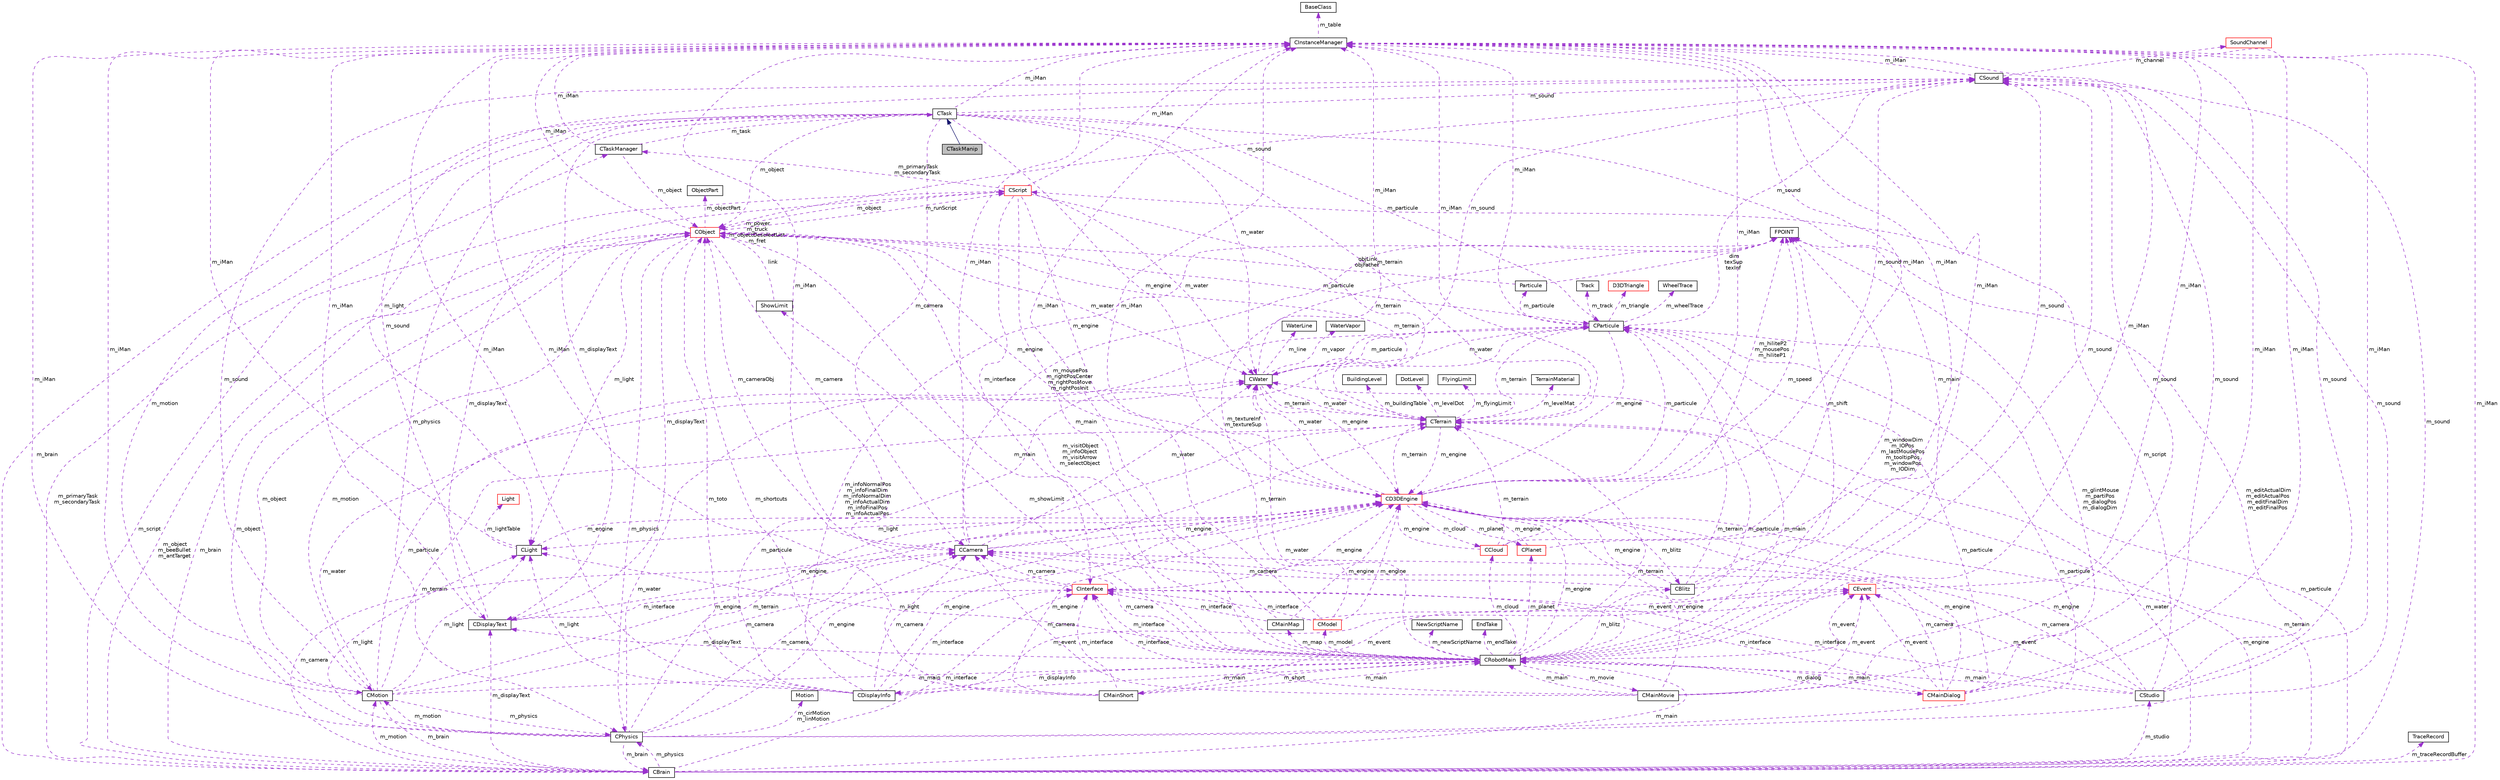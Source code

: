 digraph G
{
  edge [fontname="Helvetica",fontsize="10",labelfontname="Helvetica",labelfontsize="10"];
  node [fontname="Helvetica",fontsize="10",shape=record];
  Node1 [label="CTaskManip",height=0.2,width=0.4,color="black", fillcolor="grey75", style="filled" fontcolor="black"];
  Node2 -> Node1 [dir="back",color="midnightblue",fontsize="10",style="solid",fontname="Helvetica"];
  Node2 [label="CTask",height=0.2,width=0.4,color="black", fillcolor="white", style="filled",URL="$class_c_task.html"];
  Node3 -> Node2 [dir="back",color="darkorchid3",fontsize="10",style="dashed",label=" m_particule" ,fontname="Helvetica"];
  Node3 [label="CParticule",height=0.2,width=0.4,color="black", fillcolor="white", style="filled",URL="$class_c_particule.html"];
  Node4 -> Node3 [dir="back",color="darkorchid3",fontsize="10",style="dashed",label=" m_water" ,fontname="Helvetica"];
  Node4 [label="CWater",height=0.2,width=0.4,color="black", fillcolor="white", style="filled",URL="$class_c_water.html"];
  Node3 -> Node4 [dir="back",color="darkorchid3",fontsize="10",style="dashed",label=" m_particule" ,fontname="Helvetica"];
  Node5 -> Node4 [dir="back",color="darkorchid3",fontsize="10",style="dashed",label=" m_iMan" ,fontname="Helvetica"];
  Node5 [label="CInstanceManager",height=0.2,width=0.4,color="black", fillcolor="white", style="filled",URL="$class_c_instance_manager.html"];
  Node6 -> Node5 [dir="back",color="darkorchid3",fontsize="10",style="dashed",label=" m_table" ,fontname="Helvetica"];
  Node6 [label="BaseClass",height=0.2,width=0.4,color="black", fillcolor="white", style="filled",URL="$struct_base_class.html"];
  Node7 -> Node4 [dir="back",color="darkorchid3",fontsize="10",style="dashed",label=" m_terrain" ,fontname="Helvetica"];
  Node7 [label="CTerrain",height=0.2,width=0.4,color="black", fillcolor="white", style="filled",URL="$class_c_terrain.html"];
  Node8 -> Node7 [dir="back",color="darkorchid3",fontsize="10",style="dashed",label=" m_levelMat" ,fontname="Helvetica"];
  Node8 [label="TerrainMaterial",height=0.2,width=0.4,color="black", fillcolor="white", style="filled",URL="$struct_terrain_material.html"];
  Node4 -> Node7 [dir="back",color="darkorchid3",fontsize="10",style="dashed",label=" m_water" ,fontname="Helvetica"];
  Node9 -> Node7 [dir="back",color="darkorchid3",fontsize="10",style="dashed",label=" m_buildingTable" ,fontname="Helvetica"];
  Node9 [label="BuildingLevel",height=0.2,width=0.4,color="black", fillcolor="white", style="filled",URL="$struct_building_level.html"];
  Node5 -> Node7 [dir="back",color="darkorchid3",fontsize="10",style="dashed",label=" m_iMan" ,fontname="Helvetica"];
  Node10 -> Node7 [dir="back",color="darkorchid3",fontsize="10",style="dashed",label=" m_levelDot" ,fontname="Helvetica"];
  Node10 [label="DotLevel",height=0.2,width=0.4,color="black", fillcolor="white", style="filled",URL="$struct_dot_level.html"];
  Node11 -> Node7 [dir="back",color="darkorchid3",fontsize="10",style="dashed",label=" m_engine" ,fontname="Helvetica"];
  Node11 [label="CD3DEngine",height=0.2,width=0.4,color="red", fillcolor="white", style="filled",URL="$class_c_d3_d_engine.html"];
  Node3 -> Node11 [dir="back",color="darkorchid3",fontsize="10",style="dashed",label=" m_particule" ,fontname="Helvetica"];
  Node4 -> Node11 [dir="back",color="darkorchid3",fontsize="10",style="dashed",label=" m_water" ,fontname="Helvetica"];
  Node12 -> Node11 [dir="back",color="darkorchid3",fontsize="10",style="dashed",label=" m_blitz" ,fontname="Helvetica"];
  Node12 [label="CBlitz",height=0.2,width=0.4,color="black", fillcolor="white", style="filled",URL="$class_c_blitz.html"];
  Node13 -> Node12 [dir="back",color="darkorchid3",fontsize="10",style="dashed",label=" m_camera" ,fontname="Helvetica"];
  Node13 [label="CCamera",height=0.2,width=0.4,color="black", fillcolor="white", style="filled",URL="$class_c_camera.html"];
  Node4 -> Node13 [dir="back",color="darkorchid3",fontsize="10",style="dashed",label=" m_water" ,fontname="Helvetica"];
  Node5 -> Node13 [dir="back",color="darkorchid3",fontsize="10",style="dashed",label=" m_iMan" ,fontname="Helvetica"];
  Node7 -> Node13 [dir="back",color="darkorchid3",fontsize="10",style="dashed",label=" m_terrain" ,fontname="Helvetica"];
  Node14 -> Node13 [dir="back",color="darkorchid3",fontsize="10",style="dashed",label=" m_mousePos\nm_rightPosCenter\nm_rightPosMove\nm_rightPosInit" ,fontname="Helvetica"];
  Node14 [label="FPOINT",height=0.2,width=0.4,color="black", fillcolor="white", style="filled",URL="$struct_f_p_o_i_n_t.html"];
  Node15 -> Node13 [dir="back",color="darkorchid3",fontsize="10",style="dashed",label=" m_cameraObj" ,fontname="Helvetica"];
  Node15 [label="CObject",height=0.2,width=0.4,color="red", fillcolor="white", style="filled",URL="$class_c_object.html"];
  Node3 -> Node15 [dir="back",color="darkorchid3",fontsize="10",style="dashed",label=" m_particule" ,fontname="Helvetica"];
  Node16 -> Node15 [dir="back",color="darkorchid3",fontsize="10",style="dashed",label=" m_runScript" ,fontname="Helvetica"];
  Node16 [label="CScript",height=0.2,width=0.4,color="red", fillcolor="white", style="filled",URL="$class_c_script.html"];
  Node4 -> Node16 [dir="back",color="darkorchid3",fontsize="10",style="dashed",label=" m_water" ,fontname="Helvetica"];
  Node17 -> Node16 [dir="back",color="darkorchid3",fontsize="10",style="dashed",label=" m_primaryTask\nm_secondaryTask" ,fontname="Helvetica"];
  Node17 [label="CTaskManager",height=0.2,width=0.4,color="black", fillcolor="white", style="filled",URL="$class_c_task_manager.html"];
  Node2 -> Node17 [dir="back",color="darkorchid3",fontsize="10",style="dashed",label=" m_task" ,fontname="Helvetica"];
  Node5 -> Node17 [dir="back",color="darkorchid3",fontsize="10",style="dashed",label=" m_iMan" ,fontname="Helvetica"];
  Node15 -> Node17 [dir="back",color="darkorchid3",fontsize="10",style="dashed",label=" m_object" ,fontname="Helvetica"];
  Node18 -> Node16 [dir="back",color="darkorchid3",fontsize="10",style="dashed",label=" m_displayText" ,fontname="Helvetica"];
  Node18 [label="CDisplayText",height=0.2,width=0.4,color="black", fillcolor="white", style="filled",URL="$class_c_display_text.html"];
  Node19 -> Node18 [dir="back",color="darkorchid3",fontsize="10",style="dashed",label=" m_interface" ,fontname="Helvetica"];
  Node19 [label="CInterface",height=0.2,width=0.4,color="red", fillcolor="white", style="filled",URL="$class_c_interface.html"];
  Node13 -> Node19 [dir="back",color="darkorchid3",fontsize="10",style="dashed",label=" m_camera" ,fontname="Helvetica"];
  Node5 -> Node19 [dir="back",color="darkorchid3",fontsize="10",style="dashed",label=" m_iMan" ,fontname="Helvetica"];
  Node11 -> Node19 [dir="back",color="darkorchid3",fontsize="10",style="dashed",label=" m_engine" ,fontname="Helvetica"];
  Node5 -> Node18 [dir="back",color="darkorchid3",fontsize="10",style="dashed",label=" m_iMan" ,fontname="Helvetica"];
  Node20 -> Node18 [dir="back",color="darkorchid3",fontsize="10",style="dashed",label=" m_sound" ,fontname="Helvetica"];
  Node20 [label="CSound",height=0.2,width=0.4,color="black", fillcolor="white", style="filled",URL="$class_c_sound.html"];
  Node5 -> Node20 [dir="back",color="darkorchid3",fontsize="10",style="dashed",label=" m_iMan" ,fontname="Helvetica"];
  Node21 -> Node20 [dir="back",color="darkorchid3",fontsize="10",style="dashed",label=" m_channel" ,fontname="Helvetica"];
  Node21 [label="SoundChannel",height=0.2,width=0.4,color="red", fillcolor="white", style="filled",URL="$struct_sound_channel.html"];
  Node11 -> Node18 [dir="back",color="darkorchid3",fontsize="10",style="dashed",label=" m_engine" ,fontname="Helvetica"];
  Node22 -> Node16 [dir="back",color="darkorchid3",fontsize="10",style="dashed",label=" m_main" ,fontname="Helvetica"];
  Node22 [label="CRobotMain",height=0.2,width=0.4,color="black", fillcolor="white", style="filled",URL="$class_c_robot_main.html"];
  Node3 -> Node22 [dir="back",color="darkorchid3",fontsize="10",style="dashed",label=" m_particule" ,fontname="Helvetica"];
  Node4 -> Node22 [dir="back",color="darkorchid3",fontsize="10",style="dashed",label=" m_water" ,fontname="Helvetica"];
  Node23 -> Node22 [dir="back",color="darkorchid3",fontsize="10",style="dashed",label=" m_showLimit" ,fontname="Helvetica"];
  Node23 [label="ShowLimit",height=0.2,width=0.4,color="black", fillcolor="white", style="filled",URL="$struct_show_limit.html"];
  Node15 -> Node23 [dir="back",color="darkorchid3",fontsize="10",style="dashed",label=" link" ,fontname="Helvetica"];
  Node24 -> Node22 [dir="back",color="darkorchid3",fontsize="10",style="dashed",label=" m_light" ,fontname="Helvetica"];
  Node24 [label="CLight",height=0.2,width=0.4,color="black", fillcolor="white", style="filled",URL="$class_c_light.html"];
  Node25 -> Node24 [dir="back",color="darkorchid3",fontsize="10",style="dashed",label=" m_lightTable" ,fontname="Helvetica"];
  Node25 [label="Light",height=0.2,width=0.4,color="red", fillcolor="white", style="filled",URL="$struct_light.html"];
  Node5 -> Node24 [dir="back",color="darkorchid3",fontsize="10",style="dashed",label=" m_iMan" ,fontname="Helvetica"];
  Node11 -> Node24 [dir="back",color="darkorchid3",fontsize="10",style="dashed",label=" m_engine" ,fontname="Helvetica"];
  Node12 -> Node22 [dir="back",color="darkorchid3",fontsize="10",style="dashed",label=" m_blitz" ,fontname="Helvetica"];
  Node26 -> Node22 [dir="back",color="darkorchid3",fontsize="10",style="dashed",label=" m_cloud" ,fontname="Helvetica"];
  Node26 [label="CCloud",height=0.2,width=0.4,color="red", fillcolor="white", style="filled",URL="$class_c_cloud.html"];
  Node5 -> Node26 [dir="back",color="darkorchid3",fontsize="10",style="dashed",label=" m_iMan" ,fontname="Helvetica"];
  Node7 -> Node26 [dir="back",color="darkorchid3",fontsize="10",style="dashed",label=" m_terrain" ,fontname="Helvetica"];
  Node14 -> Node26 [dir="back",color="darkorchid3",fontsize="10",style="dashed",label=" m_speed" ,fontname="Helvetica"];
  Node11 -> Node26 [dir="back",color="darkorchid3",fontsize="10",style="dashed",label=" m_engine" ,fontname="Helvetica"];
  Node27 -> Node22 [dir="back",color="darkorchid3",fontsize="10",style="dashed",label=" m_dialog" ,fontname="Helvetica"];
  Node27 [label="CMainDialog",height=0.2,width=0.4,color="red", fillcolor="white", style="filled",URL="$class_c_main_dialog.html"];
  Node3 -> Node27 [dir="back",color="darkorchid3",fontsize="10",style="dashed",label=" m_particule" ,fontname="Helvetica"];
  Node13 -> Node27 [dir="back",color="darkorchid3",fontsize="10",style="dashed",label=" m_camera" ,fontname="Helvetica"];
  Node19 -> Node27 [dir="back",color="darkorchid3",fontsize="10",style="dashed",label=" m_interface" ,fontname="Helvetica"];
  Node22 -> Node27 [dir="back",color="darkorchid3",fontsize="10",style="dashed",label=" m_main" ,fontname="Helvetica"];
  Node5 -> Node27 [dir="back",color="darkorchid3",fontsize="10",style="dashed",label=" m_iMan" ,fontname="Helvetica"];
  Node28 -> Node27 [dir="back",color="darkorchid3",fontsize="10",style="dashed",label=" m_event" ,fontname="Helvetica"];
  Node28 [label="CEvent",height=0.2,width=0.4,color="red", fillcolor="white", style="filled",URL="$class_c_event.html"];
  Node5 -> Node28 [dir="back",color="darkorchid3",fontsize="10",style="dashed",label=" m_iMan" ,fontname="Helvetica"];
  Node14 -> Node27 [dir="back",color="darkorchid3",fontsize="10",style="dashed",label=" m_glintMouse\nm_partiPos\nm_dialogPos\nm_dialogDim" ,fontname="Helvetica"];
  Node20 -> Node27 [dir="back",color="darkorchid3",fontsize="10",style="dashed",label=" m_sound" ,fontname="Helvetica"];
  Node11 -> Node27 [dir="back",color="darkorchid3",fontsize="10",style="dashed",label=" m_engine" ,fontname="Helvetica"];
  Node13 -> Node22 [dir="back",color="darkorchid3",fontsize="10",style="dashed",label=" m_camera" ,fontname="Helvetica"];
  Node29 -> Node22 [dir="back",color="darkorchid3",fontsize="10",style="dashed",label=" m_movie" ,fontname="Helvetica"];
  Node29 [label="CMainMovie",height=0.2,width=0.4,color="black", fillcolor="white", style="filled",URL="$class_c_main_movie.html"];
  Node13 -> Node29 [dir="back",color="darkorchid3",fontsize="10",style="dashed",label=" m_camera" ,fontname="Helvetica"];
  Node22 -> Node29 [dir="back",color="darkorchid3",fontsize="10",style="dashed",label=" m_main" ,fontname="Helvetica"];
  Node19 -> Node29 [dir="back",color="darkorchid3",fontsize="10",style="dashed",label=" m_interface" ,fontname="Helvetica"];
  Node5 -> Node29 [dir="back",color="darkorchid3",fontsize="10",style="dashed",label=" m_iMan" ,fontname="Helvetica"];
  Node28 -> Node29 [dir="back",color="darkorchid3",fontsize="10",style="dashed",label=" m_event" ,fontname="Helvetica"];
  Node20 -> Node29 [dir="back",color="darkorchid3",fontsize="10",style="dashed",label=" m_sound" ,fontname="Helvetica"];
  Node11 -> Node29 [dir="back",color="darkorchid3",fontsize="10",style="dashed",label=" m_engine" ,fontname="Helvetica"];
  Node18 -> Node22 [dir="back",color="darkorchid3",fontsize="10",style="dashed",label=" m_displayText" ,fontname="Helvetica"];
  Node19 -> Node22 [dir="back",color="darkorchid3",fontsize="10",style="dashed",label=" m_interface" ,fontname="Helvetica"];
  Node30 -> Node22 [dir="back",color="darkorchid3",fontsize="10",style="dashed",label=" m_model" ,fontname="Helvetica"];
  Node30 [label="CModel",height=0.2,width=0.4,color="red", fillcolor="white", style="filled",URL="$class_c_model.html"];
  Node19 -> Node30 [dir="back",color="darkorchid3",fontsize="10",style="dashed",label=" m_interface" ,fontname="Helvetica"];
  Node5 -> Node30 [dir="back",color="darkorchid3",fontsize="10",style="dashed",label=" m_iMan" ,fontname="Helvetica"];
  Node14 -> Node30 [dir="back",color="darkorchid3",fontsize="10",style="dashed",label=" m_textureInf\nm_textureSup" ,fontname="Helvetica"];
  Node11 -> Node30 [dir="back",color="darkorchid3",fontsize="10",style="dashed",label=" m_engine" ,fontname="Helvetica"];
  Node5 -> Node22 [dir="back",color="darkorchid3",fontsize="10",style="dashed",label=" m_iMan" ,fontname="Helvetica"];
  Node31 -> Node22 [dir="back",color="darkorchid3",fontsize="10",style="dashed",label=" m_newScriptName" ,fontname="Helvetica"];
  Node31 [label="NewScriptName",height=0.2,width=0.4,color="black", fillcolor="white", style="filled",URL="$struct_new_script_name.html"];
  Node28 -> Node22 [dir="back",color="darkorchid3",fontsize="10",style="dashed",label=" m_event" ,fontname="Helvetica"];
  Node7 -> Node22 [dir="back",color="darkorchid3",fontsize="10",style="dashed",label=" m_terrain" ,fontname="Helvetica"];
  Node14 -> Node22 [dir="back",color="darkorchid3",fontsize="10",style="dashed",label=" m_windowDim\nm_IOPos\nm_lastMousePos\nm_tooltipPos\nm_windowPos\nm_IODim" ,fontname="Helvetica"];
  Node32 -> Node22 [dir="back",color="darkorchid3",fontsize="10",style="dashed",label=" m_short" ,fontname="Helvetica"];
  Node32 [label="CMainShort",height=0.2,width=0.4,color="black", fillcolor="white", style="filled",URL="$class_c_main_short.html"];
  Node22 -> Node32 [dir="back",color="darkorchid3",fontsize="10",style="dashed",label=" m_main" ,fontname="Helvetica"];
  Node19 -> Node32 [dir="back",color="darkorchid3",fontsize="10",style="dashed",label=" m_interface" ,fontname="Helvetica"];
  Node5 -> Node32 [dir="back",color="darkorchid3",fontsize="10",style="dashed",label=" m_iMan" ,fontname="Helvetica"];
  Node28 -> Node32 [dir="back",color="darkorchid3",fontsize="10",style="dashed",label=" m_event" ,fontname="Helvetica"];
  Node15 -> Node32 [dir="back",color="darkorchid3",fontsize="10",style="dashed",label=" m_shortcuts" ,fontname="Helvetica"];
  Node11 -> Node32 [dir="back",color="darkorchid3",fontsize="10",style="dashed",label=" m_engine" ,fontname="Helvetica"];
  Node20 -> Node22 [dir="back",color="darkorchid3",fontsize="10",style="dashed",label=" m_sound" ,fontname="Helvetica"];
  Node33 -> Node22 [dir="back",color="darkorchid3",fontsize="10",style="dashed",label=" m_planet" ,fontname="Helvetica"];
  Node33 [label="CPlanet",height=0.2,width=0.4,color="red", fillcolor="white", style="filled",URL="$class_c_planet.html"];
  Node5 -> Node33 [dir="back",color="darkorchid3",fontsize="10",style="dashed",label=" m_iMan" ,fontname="Helvetica"];
  Node11 -> Node33 [dir="back",color="darkorchid3",fontsize="10",style="dashed",label=" m_engine" ,fontname="Helvetica"];
  Node15 -> Node22 [dir="back",color="darkorchid3",fontsize="10",style="dashed",label=" m_visitObject\nm_infoObject\nm_visitArrow\nm_selectObject" ,fontname="Helvetica"];
  Node11 -> Node22 [dir="back",color="darkorchid3",fontsize="10",style="dashed",label=" m_engine" ,fontname="Helvetica"];
  Node34 -> Node22 [dir="back",color="darkorchid3",fontsize="10",style="dashed",label=" m_endTake" ,fontname="Helvetica"];
  Node34 [label="EndTake",height=0.2,width=0.4,color="black", fillcolor="white", style="filled",URL="$struct_end_take.html"];
  Node35 -> Node22 [dir="back",color="darkorchid3",fontsize="10",style="dashed",label=" m_displayInfo" ,fontname="Helvetica"];
  Node35 [label="CDisplayInfo",height=0.2,width=0.4,color="black", fillcolor="white", style="filled",URL="$class_c_display_info.html"];
  Node3 -> Node35 [dir="back",color="darkorchid3",fontsize="10",style="dashed",label=" m_particule" ,fontname="Helvetica"];
  Node24 -> Node35 [dir="back",color="darkorchid3",fontsize="10",style="dashed",label=" m_light" ,fontname="Helvetica"];
  Node13 -> Node35 [dir="back",color="darkorchid3",fontsize="10",style="dashed",label=" m_camera" ,fontname="Helvetica"];
  Node19 -> Node35 [dir="back",color="darkorchid3",fontsize="10",style="dashed",label=" m_interface" ,fontname="Helvetica"];
  Node22 -> Node35 [dir="back",color="darkorchid3",fontsize="10",style="dashed",label=" m_main" ,fontname="Helvetica"];
  Node5 -> Node35 [dir="back",color="darkorchid3",fontsize="10",style="dashed",label=" m_iMan" ,fontname="Helvetica"];
  Node28 -> Node35 [dir="back",color="darkorchid3",fontsize="10",style="dashed",label=" m_event" ,fontname="Helvetica"];
  Node14 -> Node35 [dir="back",color="darkorchid3",fontsize="10",style="dashed",label=" m_infoNormalPos\nm_infoFinalDim\nm_infoNormalDim\nm_infoActualDim\nm_infoFinalPos\nm_infoActualPos" ,fontname="Helvetica"];
  Node15 -> Node35 [dir="back",color="darkorchid3",fontsize="10",style="dashed",label=" m_toto" ,fontname="Helvetica"];
  Node11 -> Node35 [dir="back",color="darkorchid3",fontsize="10",style="dashed",label=" m_engine" ,fontname="Helvetica"];
  Node36 -> Node22 [dir="back",color="darkorchid3",fontsize="10",style="dashed",label=" m_map" ,fontname="Helvetica"];
  Node36 [label="CMainMap",height=0.2,width=0.4,color="black", fillcolor="white", style="filled",URL="$class_c_main_map.html"];
  Node19 -> Node36 [dir="back",color="darkorchid3",fontsize="10",style="dashed",label=" m_interface" ,fontname="Helvetica"];
  Node5 -> Node36 [dir="back",color="darkorchid3",fontsize="10",style="dashed",label=" m_iMan" ,fontname="Helvetica"];
  Node28 -> Node36 [dir="back",color="darkorchid3",fontsize="10",style="dashed",label=" m_event" ,fontname="Helvetica"];
  Node11 -> Node36 [dir="back",color="darkorchid3",fontsize="10",style="dashed",label=" m_engine" ,fontname="Helvetica"];
  Node19 -> Node16 [dir="back",color="darkorchid3",fontsize="10",style="dashed",label=" m_interface" ,fontname="Helvetica"];
  Node5 -> Node16 [dir="back",color="darkorchid3",fontsize="10",style="dashed",label=" m_iMan" ,fontname="Helvetica"];
  Node7 -> Node16 [dir="back",color="darkorchid3",fontsize="10",style="dashed",label=" m_terrain" ,fontname="Helvetica"];
  Node15 -> Node16 [dir="back",color="darkorchid3",fontsize="10",style="dashed",label=" m_object" ,fontname="Helvetica"];
  Node11 -> Node16 [dir="back",color="darkorchid3",fontsize="10",style="dashed",label=" m_engine" ,fontname="Helvetica"];
  Node4 -> Node15 [dir="back",color="darkorchid3",fontsize="10",style="dashed",label=" m_water" ,fontname="Helvetica"];
  Node24 -> Node15 [dir="back",color="darkorchid3",fontsize="10",style="dashed",label=" m_light" ,fontname="Helvetica"];
  Node37 -> Node15 [dir="back",color="darkorchid3",fontsize="10",style="dashed",label=" m_brain" ,fontname="Helvetica"];
  Node37 [label="CBrain",height=0.2,width=0.4,color="black", fillcolor="white", style="filled",URL="$class_c_brain.html"];
  Node3 -> Node37 [dir="back",color="darkorchid3",fontsize="10",style="dashed",label=" m_particule" ,fontname="Helvetica"];
  Node16 -> Node37 [dir="back",color="darkorchid3",fontsize="10",style="dashed",label=" m_script" ,fontname="Helvetica"];
  Node4 -> Node37 [dir="back",color="darkorchid3",fontsize="10",style="dashed",label=" m_water" ,fontname="Helvetica"];
  Node17 -> Node37 [dir="back",color="darkorchid3",fontsize="10",style="dashed",label=" m_primaryTask\nm_secondaryTask" ,fontname="Helvetica"];
  Node13 -> Node37 [dir="back",color="darkorchid3",fontsize="10",style="dashed",label=" m_camera" ,fontname="Helvetica"];
  Node18 -> Node37 [dir="back",color="darkorchid3",fontsize="10",style="dashed",label=" m_displayText" ,fontname="Helvetica"];
  Node22 -> Node37 [dir="back",color="darkorchid3",fontsize="10",style="dashed",label=" m_main" ,fontname="Helvetica"];
  Node19 -> Node37 [dir="back",color="darkorchid3",fontsize="10",style="dashed",label=" m_interface" ,fontname="Helvetica"];
  Node5 -> Node37 [dir="back",color="darkorchid3",fontsize="10",style="dashed",label=" m_iMan" ,fontname="Helvetica"];
  Node7 -> Node37 [dir="back",color="darkorchid3",fontsize="10",style="dashed",label=" m_terrain" ,fontname="Helvetica"];
  Node38 -> Node37 [dir="back",color="darkorchid3",fontsize="10",style="dashed",label=" m_physics" ,fontname="Helvetica"];
  Node38 [label="CPhysics",height=0.2,width=0.4,color="black", fillcolor="white", style="filled",URL="$class_c_physics.html"];
  Node3 -> Node38 [dir="back",color="darkorchid3",fontsize="10",style="dashed",label=" m_particule" ,fontname="Helvetica"];
  Node4 -> Node38 [dir="back",color="darkorchid3",fontsize="10",style="dashed",label=" m_water" ,fontname="Helvetica"];
  Node24 -> Node38 [dir="back",color="darkorchid3",fontsize="10",style="dashed",label=" m_light" ,fontname="Helvetica"];
  Node37 -> Node38 [dir="back",color="darkorchid3",fontsize="10",style="dashed",label=" m_brain" ,fontname="Helvetica"];
  Node13 -> Node38 [dir="back",color="darkorchid3",fontsize="10",style="dashed",label=" m_camera" ,fontname="Helvetica"];
  Node39 -> Node38 [dir="back",color="darkorchid3",fontsize="10",style="dashed",label=" m_cirMotion\nm_linMotion" ,fontname="Helvetica"];
  Node39 [label="Motion",height=0.2,width=0.4,color="black", fillcolor="white", style="filled",URL="$struct_motion.html"];
  Node5 -> Node38 [dir="back",color="darkorchid3",fontsize="10",style="dashed",label=" m_iMan" ,fontname="Helvetica"];
  Node7 -> Node38 [dir="back",color="darkorchid3",fontsize="10",style="dashed",label=" m_terrain" ,fontname="Helvetica"];
  Node20 -> Node38 [dir="back",color="darkorchid3",fontsize="10",style="dashed",label=" m_sound" ,fontname="Helvetica"];
  Node40 -> Node38 [dir="back",color="darkorchid3",fontsize="10",style="dashed",label=" m_motion" ,fontname="Helvetica"];
  Node40 [label="CMotion",height=0.2,width=0.4,color="black", fillcolor="white", style="filled",URL="$class_c_motion.html"];
  Node3 -> Node40 [dir="back",color="darkorchid3",fontsize="10",style="dashed",label=" m_particule" ,fontname="Helvetica"];
  Node4 -> Node40 [dir="back",color="darkorchid3",fontsize="10",style="dashed",label=" m_water" ,fontname="Helvetica"];
  Node24 -> Node40 [dir="back",color="darkorchid3",fontsize="10",style="dashed",label=" m_light" ,fontname="Helvetica"];
  Node37 -> Node40 [dir="back",color="darkorchid3",fontsize="10",style="dashed",label=" m_brain" ,fontname="Helvetica"];
  Node13 -> Node40 [dir="back",color="darkorchid3",fontsize="10",style="dashed",label=" m_camera" ,fontname="Helvetica"];
  Node22 -> Node40 [dir="back",color="darkorchid3",fontsize="10",style="dashed",label=" m_main" ,fontname="Helvetica"];
  Node5 -> Node40 [dir="back",color="darkorchid3",fontsize="10",style="dashed",label=" m_iMan" ,fontname="Helvetica"];
  Node7 -> Node40 [dir="back",color="darkorchid3",fontsize="10",style="dashed",label=" m_terrain" ,fontname="Helvetica"];
  Node38 -> Node40 [dir="back",color="darkorchid3",fontsize="10",style="dashed",label=" m_physics" ,fontname="Helvetica"];
  Node20 -> Node40 [dir="back",color="darkorchid3",fontsize="10",style="dashed",label=" m_sound" ,fontname="Helvetica"];
  Node15 -> Node40 [dir="back",color="darkorchid3",fontsize="10",style="dashed",label=" m_object" ,fontname="Helvetica"];
  Node11 -> Node40 [dir="back",color="darkorchid3",fontsize="10",style="dashed",label=" m_engine" ,fontname="Helvetica"];
  Node15 -> Node38 [dir="back",color="darkorchid3",fontsize="10",style="dashed",label=" m_object" ,fontname="Helvetica"];
  Node11 -> Node38 [dir="back",color="darkorchid3",fontsize="10",style="dashed",label=" m_engine" ,fontname="Helvetica"];
  Node20 -> Node37 [dir="back",color="darkorchid3",fontsize="10",style="dashed",label=" m_sound" ,fontname="Helvetica"];
  Node41 -> Node37 [dir="back",color="darkorchid3",fontsize="10",style="dashed",label=" m_studio" ,fontname="Helvetica"];
  Node41 [label="CStudio",height=0.2,width=0.4,color="black", fillcolor="white", style="filled",URL="$class_c_studio.html"];
  Node16 -> Node41 [dir="back",color="darkorchid3",fontsize="10",style="dashed",label=" m_script" ,fontname="Helvetica"];
  Node13 -> Node41 [dir="back",color="darkorchid3",fontsize="10",style="dashed",label=" m_camera" ,fontname="Helvetica"];
  Node19 -> Node41 [dir="back",color="darkorchid3",fontsize="10",style="dashed",label=" m_interface" ,fontname="Helvetica"];
  Node22 -> Node41 [dir="back",color="darkorchid3",fontsize="10",style="dashed",label=" m_main" ,fontname="Helvetica"];
  Node5 -> Node41 [dir="back",color="darkorchid3",fontsize="10",style="dashed",label=" m_iMan" ,fontname="Helvetica"];
  Node28 -> Node41 [dir="back",color="darkorchid3",fontsize="10",style="dashed",label=" m_event" ,fontname="Helvetica"];
  Node14 -> Node41 [dir="back",color="darkorchid3",fontsize="10",style="dashed",label=" m_editActualDim\nm_editActualPos\nm_editFinalDim\nm_editFinalPos" ,fontname="Helvetica"];
  Node20 -> Node41 [dir="back",color="darkorchid3",fontsize="10",style="dashed",label=" m_sound" ,fontname="Helvetica"];
  Node11 -> Node41 [dir="back",color="darkorchid3",fontsize="10",style="dashed",label=" m_engine" ,fontname="Helvetica"];
  Node40 -> Node37 [dir="back",color="darkorchid3",fontsize="10",style="dashed",label=" m_motion" ,fontname="Helvetica"];
  Node15 -> Node37 [dir="back",color="darkorchid3",fontsize="10",style="dashed",label=" m_object\nm_beeBullet\nm_antTarget" ,fontname="Helvetica"];
  Node11 -> Node37 [dir="back",color="darkorchid3",fontsize="10",style="dashed",label=" m_engine" ,fontname="Helvetica"];
  Node42 -> Node37 [dir="back",color="darkorchid3",fontsize="10",style="dashed",label=" m_traceRecordBuffer" ,fontname="Helvetica"];
  Node42 [label="TraceRecord",height=0.2,width=0.4,color="black", fillcolor="white", style="filled",URL="$struct_trace_record.html"];
  Node13 -> Node15 [dir="back",color="darkorchid3",fontsize="10",style="dashed",label=" m_camera" ,fontname="Helvetica"];
  Node18 -> Node15 [dir="back",color="darkorchid3",fontsize="10",style="dashed",label=" m_displayText" ,fontname="Helvetica"];
  Node43 -> Node15 [dir="back",color="darkorchid3",fontsize="10",style="dashed",label=" m_objectPart" ,fontname="Helvetica"];
  Node43 [label="ObjectPart",height=0.2,width=0.4,color="black", fillcolor="white", style="filled",URL="$struct_object_part.html"];
  Node22 -> Node15 [dir="back",color="darkorchid3",fontsize="10",style="dashed",label=" m_main" ,fontname="Helvetica"];
  Node5 -> Node15 [dir="back",color="darkorchid3",fontsize="10",style="dashed",label=" m_iMan" ,fontname="Helvetica"];
  Node7 -> Node15 [dir="back",color="darkorchid3",fontsize="10",style="dashed",label=" m_terrain" ,fontname="Helvetica"];
  Node38 -> Node15 [dir="back",color="darkorchid3",fontsize="10",style="dashed",label=" m_physics" ,fontname="Helvetica"];
  Node20 -> Node15 [dir="back",color="darkorchid3",fontsize="10",style="dashed",label=" m_sound" ,fontname="Helvetica"];
  Node40 -> Node15 [dir="back",color="darkorchid3",fontsize="10",style="dashed",label=" m_motion" ,fontname="Helvetica"];
  Node15 -> Node15 [dir="back",color="darkorchid3",fontsize="10",style="dashed",label=" m_power\nm_truck\nm_objectDeselectList\nm_fret" ,fontname="Helvetica"];
  Node11 -> Node15 [dir="back",color="darkorchid3",fontsize="10",style="dashed",label=" m_engine" ,fontname="Helvetica"];
  Node11 -> Node13 [dir="back",color="darkorchid3",fontsize="10",style="dashed",label=" m_engine" ,fontname="Helvetica"];
  Node5 -> Node12 [dir="back",color="darkorchid3",fontsize="10",style="dashed",label=" m_iMan" ,fontname="Helvetica"];
  Node7 -> Node12 [dir="back",color="darkorchid3",fontsize="10",style="dashed",label=" m_terrain" ,fontname="Helvetica"];
  Node14 -> Node12 [dir="back",color="darkorchid3",fontsize="10",style="dashed",label=" m_shift" ,fontname="Helvetica"];
  Node20 -> Node12 [dir="back",color="darkorchid3",fontsize="10",style="dashed",label=" m_sound" ,fontname="Helvetica"];
  Node11 -> Node12 [dir="back",color="darkorchid3",fontsize="10",style="dashed",label=" m_engine" ,fontname="Helvetica"];
  Node24 -> Node11 [dir="back",color="darkorchid3",fontsize="10",style="dashed",label=" m_light" ,fontname="Helvetica"];
  Node26 -> Node11 [dir="back",color="darkorchid3",fontsize="10",style="dashed",label=" m_cloud" ,fontname="Helvetica"];
  Node5 -> Node11 [dir="back",color="darkorchid3",fontsize="10",style="dashed",label=" m_iMan" ,fontname="Helvetica"];
  Node7 -> Node11 [dir="back",color="darkorchid3",fontsize="10",style="dashed",label=" m_terrain" ,fontname="Helvetica"];
  Node14 -> Node11 [dir="back",color="darkorchid3",fontsize="10",style="dashed",label=" m_hiliteP2\nm_mousePos\nm_hiliteP1" ,fontname="Helvetica"];
  Node20 -> Node11 [dir="back",color="darkorchid3",fontsize="10",style="dashed",label=" m_sound" ,fontname="Helvetica"];
  Node33 -> Node11 [dir="back",color="darkorchid3",fontsize="10",style="dashed",label=" m_planet" ,fontname="Helvetica"];
  Node44 -> Node7 [dir="back",color="darkorchid3",fontsize="10",style="dashed",label=" m_flyingLimit" ,fontname="Helvetica"];
  Node44 [label="FlyingLimit",height=0.2,width=0.4,color="black", fillcolor="white", style="filled",URL="$struct_flying_limit.html"];
  Node45 -> Node4 [dir="back",color="darkorchid3",fontsize="10",style="dashed",label=" m_line" ,fontname="Helvetica"];
  Node45 [label="WaterLine",height=0.2,width=0.4,color="black", fillcolor="white", style="filled",URL="$struct_water_line.html"];
  Node20 -> Node4 [dir="back",color="darkorchid3",fontsize="10",style="dashed",label=" m_sound" ,fontname="Helvetica"];
  Node46 -> Node4 [dir="back",color="darkorchid3",fontsize="10",style="dashed",label=" m_vapor" ,fontname="Helvetica"];
  Node46 [label="WaterVapor",height=0.2,width=0.4,color="black", fillcolor="white", style="filled",URL="$struct_water_vapor.html"];
  Node11 -> Node4 [dir="back",color="darkorchid3",fontsize="10",style="dashed",label=" m_engine" ,fontname="Helvetica"];
  Node22 -> Node3 [dir="back",color="darkorchid3",fontsize="10",style="dashed",label=" m_main" ,fontname="Helvetica"];
  Node5 -> Node3 [dir="back",color="darkorchid3",fontsize="10",style="dashed",label=" m_iMan" ,fontname="Helvetica"];
  Node47 -> Node3 [dir="back",color="darkorchid3",fontsize="10",style="dashed",label=" m_track" ,fontname="Helvetica"];
  Node47 [label="Track",height=0.2,width=0.4,color="black", fillcolor="white", style="filled",URL="$struct_track.html"];
  Node48 -> Node3 [dir="back",color="darkorchid3",fontsize="10",style="dashed",label=" m_particule" ,fontname="Helvetica"];
  Node48 [label="Particule",height=0.2,width=0.4,color="black", fillcolor="white", style="filled",URL="$struct_particule.html"];
  Node14 -> Node48 [dir="back",color="darkorchid3",fontsize="10",style="dashed",label=" dim\ntexSup\ntexInf" ,fontname="Helvetica"];
  Node15 -> Node48 [dir="back",color="darkorchid3",fontsize="10",style="dashed",label=" objLink\nobjFather" ,fontname="Helvetica"];
  Node7 -> Node3 [dir="back",color="darkorchid3",fontsize="10",style="dashed",label=" m_terrain" ,fontname="Helvetica"];
  Node20 -> Node3 [dir="back",color="darkorchid3",fontsize="10",style="dashed",label=" m_sound" ,fontname="Helvetica"];
  Node49 -> Node3 [dir="back",color="darkorchid3",fontsize="10",style="dashed",label=" m_triangle" ,fontname="Helvetica"];
  Node49 [label="D3DTriangle",height=0.2,width=0.4,color="red", fillcolor="white", style="filled",URL="$struct_d3_d_triangle.html"];
  Node11 -> Node3 [dir="back",color="darkorchid3",fontsize="10",style="dashed",label=" m_engine" ,fontname="Helvetica"];
  Node50 -> Node3 [dir="back",color="darkorchid3",fontsize="10",style="dashed",label=" m_wheelTrace" ,fontname="Helvetica"];
  Node50 [label="WheelTrace",height=0.2,width=0.4,color="black", fillcolor="white", style="filled",URL="$struct_wheel_trace.html"];
  Node4 -> Node2 [dir="back",color="darkorchid3",fontsize="10",style="dashed",label=" m_water" ,fontname="Helvetica"];
  Node24 -> Node2 [dir="back",color="darkorchid3",fontsize="10",style="dashed",label=" m_light" ,fontname="Helvetica"];
  Node37 -> Node2 [dir="back",color="darkorchid3",fontsize="10",style="dashed",label=" m_brain" ,fontname="Helvetica"];
  Node13 -> Node2 [dir="back",color="darkorchid3",fontsize="10",style="dashed",label=" m_camera" ,fontname="Helvetica"];
  Node18 -> Node2 [dir="back",color="darkorchid3",fontsize="10",style="dashed",label=" m_displayText" ,fontname="Helvetica"];
  Node22 -> Node2 [dir="back",color="darkorchid3",fontsize="10",style="dashed",label=" m_main" ,fontname="Helvetica"];
  Node5 -> Node2 [dir="back",color="darkorchid3",fontsize="10",style="dashed",label=" m_iMan" ,fontname="Helvetica"];
  Node7 -> Node2 [dir="back",color="darkorchid3",fontsize="10",style="dashed",label=" m_terrain" ,fontname="Helvetica"];
  Node38 -> Node2 [dir="back",color="darkorchid3",fontsize="10",style="dashed",label=" m_physics" ,fontname="Helvetica"];
  Node20 -> Node2 [dir="back",color="darkorchid3",fontsize="10",style="dashed",label=" m_sound" ,fontname="Helvetica"];
  Node40 -> Node2 [dir="back",color="darkorchid3",fontsize="10",style="dashed",label=" m_motion" ,fontname="Helvetica"];
  Node15 -> Node2 [dir="back",color="darkorchid3",fontsize="10",style="dashed",label=" m_object" ,fontname="Helvetica"];
  Node11 -> Node2 [dir="back",color="darkorchid3",fontsize="10",style="dashed",label=" m_engine" ,fontname="Helvetica"];
}
